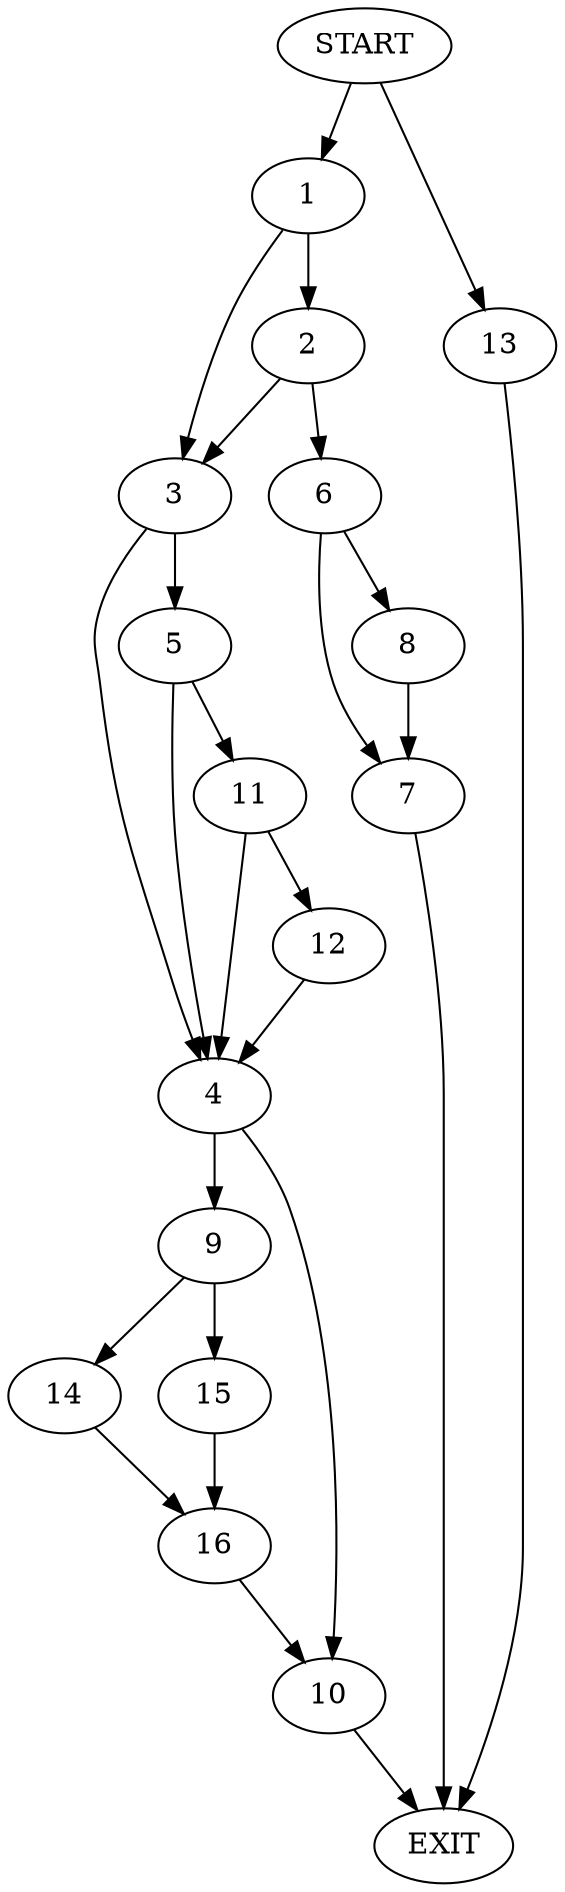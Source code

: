 digraph {
0 [label="START"]
17 [label="EXIT"]
0 -> 1
1 -> 2
1 -> 3
3 -> 4
3 -> 5
2 -> 6
2 -> 3
6 -> 7
6 -> 8
4 -> 9
4 -> 10
5 -> 11
5 -> 4
11 -> 4
11 -> 12
12 -> 4
0 -> 13
13 -> 17
9 -> 14
9 -> 15
10 -> 17
14 -> 16
15 -> 16
16 -> 10
7 -> 17
8 -> 7
}
